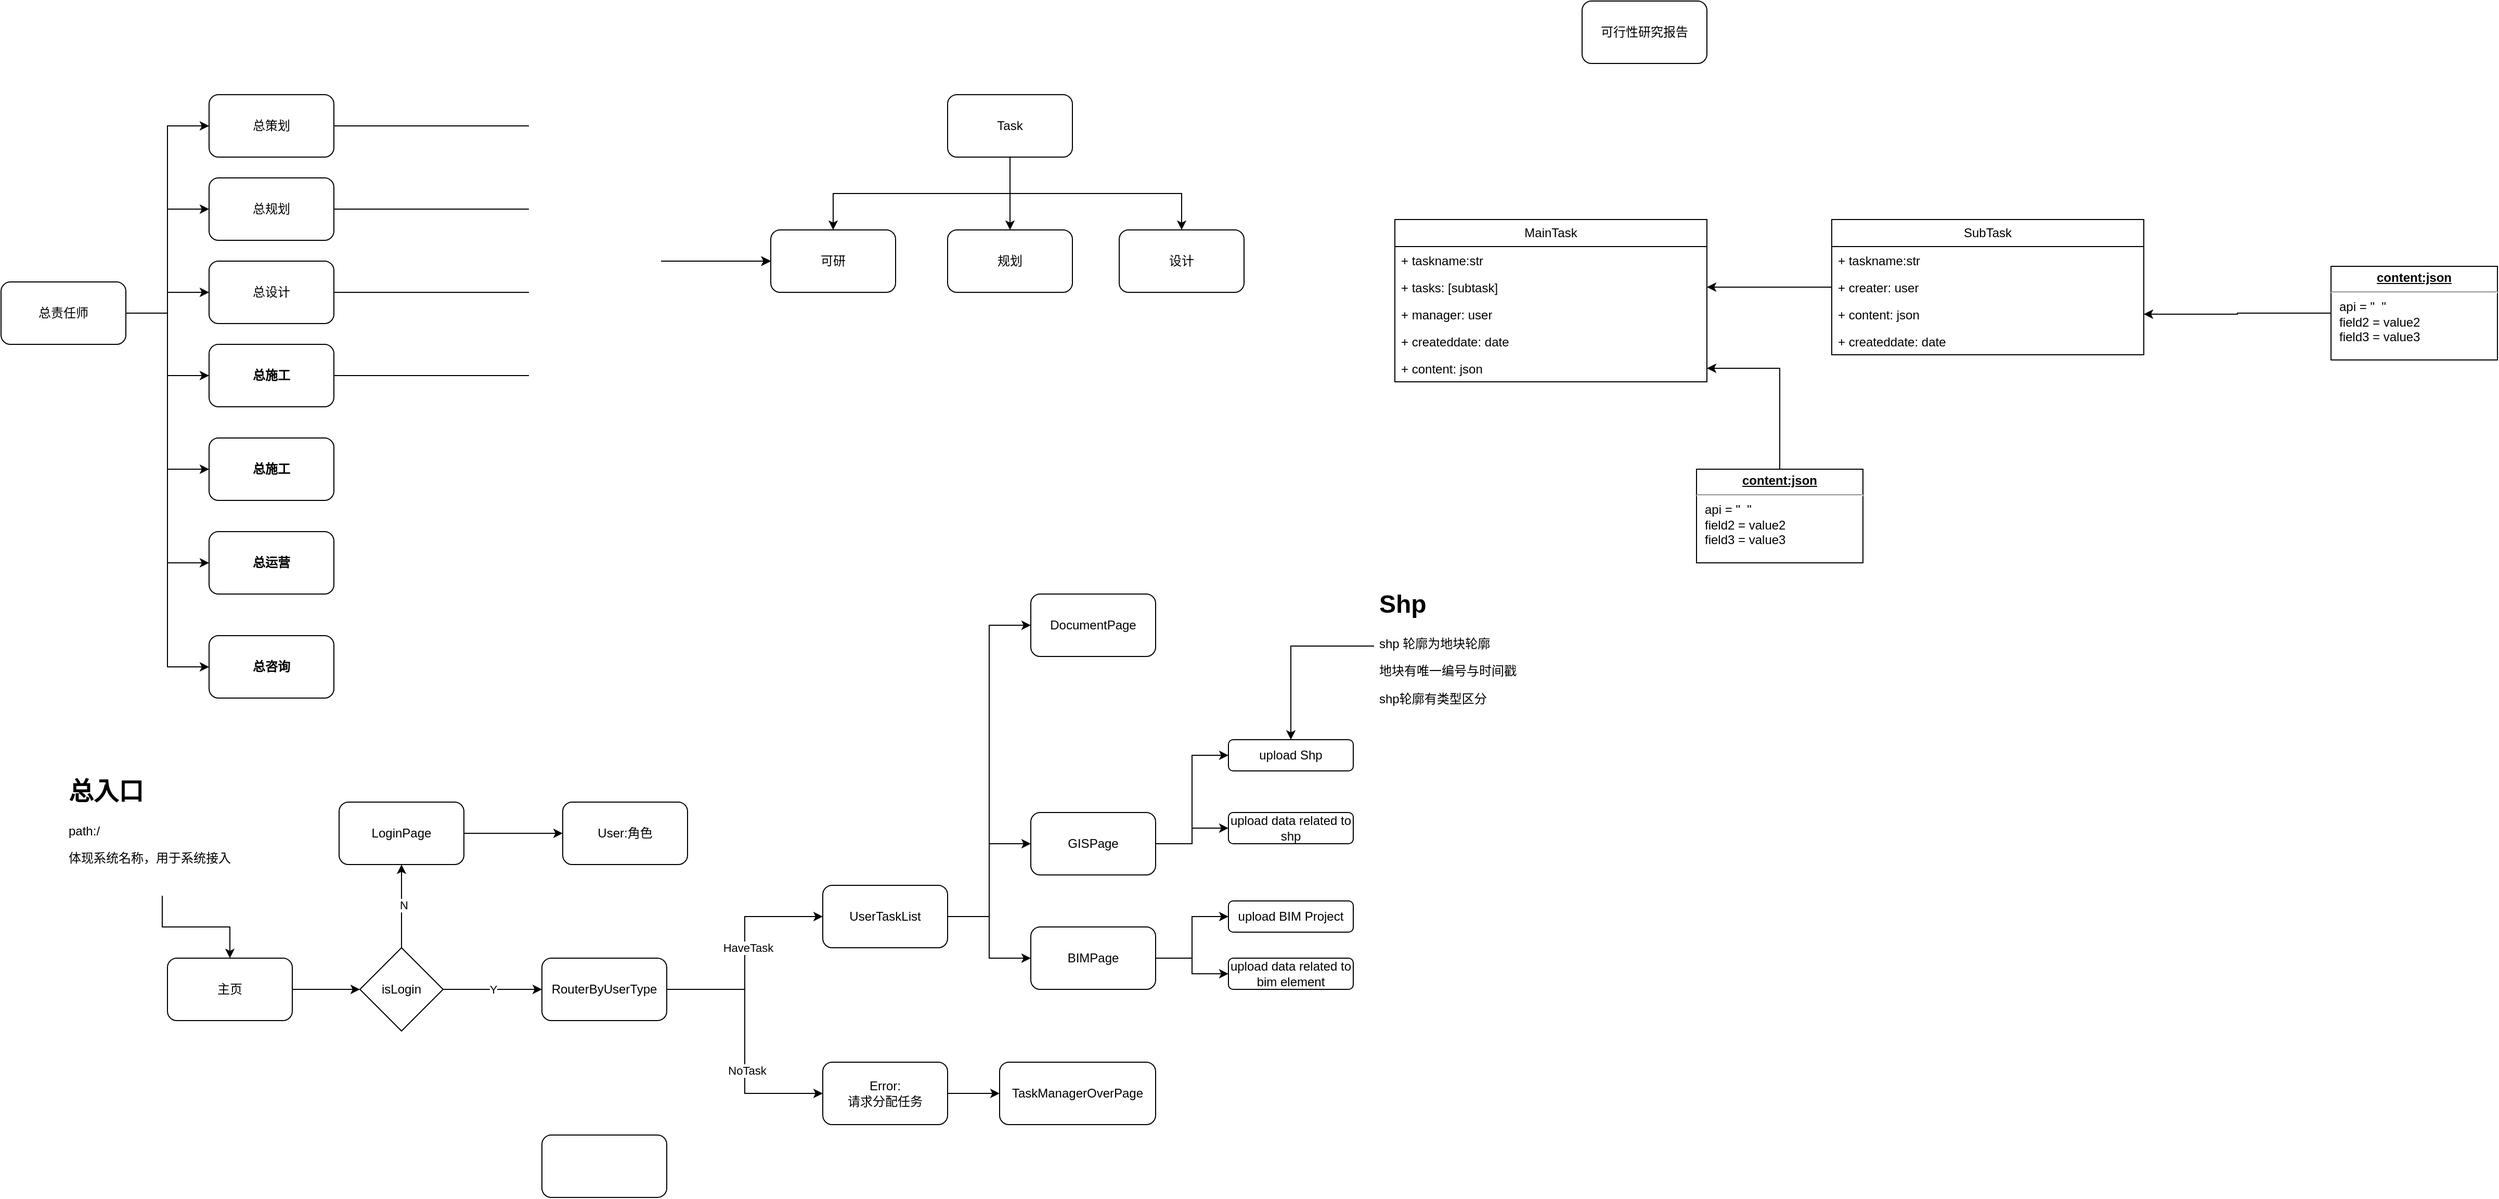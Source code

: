 <mxfile version="21.2.9" type="github">
  <diagram name="Page-1" id="kg5Vm6Oi2As0jij2HQP2">
    <mxGraphModel dx="825" dy="1592" grid="1" gridSize="10" guides="1" tooltips="1" connect="1" arrows="1" fold="1" page="1" pageScale="1" pageWidth="850" pageHeight="1100" math="0" shadow="0">
      <root>
        <mxCell id="0" />
        <mxCell id="1" parent="0" />
        <mxCell id="bjH7fD4pgpkKv8-tsCGC-4" style="edgeStyle=orthogonalEdgeStyle;rounded=0;orthogonalLoop=1;jettySize=auto;html=1;entryX=0;entryY=0.5;entryDx=0;entryDy=0;" parent="1" source="bjH7fD4pgpkKv8-tsCGC-1" target="bjH7fD4pgpkKv8-tsCGC-2" edge="1">
          <mxGeometry relative="1" as="geometry" />
        </mxCell>
        <mxCell id="bjH7fD4pgpkKv8-tsCGC-6" style="edgeStyle=orthogonalEdgeStyle;rounded=0;orthogonalLoop=1;jettySize=auto;html=1;" parent="1" source="bjH7fD4pgpkKv8-tsCGC-1" target="bjH7fD4pgpkKv8-tsCGC-5" edge="1">
          <mxGeometry relative="1" as="geometry" />
        </mxCell>
        <mxCell id="bjH7fD4pgpkKv8-tsCGC-8" style="edgeStyle=orthogonalEdgeStyle;rounded=0;orthogonalLoop=1;jettySize=auto;html=1;entryX=0;entryY=0.5;entryDx=0;entryDy=0;" parent="1" source="bjH7fD4pgpkKv8-tsCGC-1" target="bjH7fD4pgpkKv8-tsCGC-7" edge="1">
          <mxGeometry relative="1" as="geometry" />
        </mxCell>
        <mxCell id="bjH7fD4pgpkKv8-tsCGC-10" style="edgeStyle=orthogonalEdgeStyle;rounded=0;orthogonalLoop=1;jettySize=auto;html=1;entryX=0;entryY=0.5;entryDx=0;entryDy=0;" parent="1" source="bjH7fD4pgpkKv8-tsCGC-1" target="bjH7fD4pgpkKv8-tsCGC-9" edge="1">
          <mxGeometry relative="1" as="geometry" />
        </mxCell>
        <mxCell id="bjH7fD4pgpkKv8-tsCGC-12" style="edgeStyle=orthogonalEdgeStyle;rounded=0;orthogonalLoop=1;jettySize=auto;html=1;entryX=0;entryY=0.5;entryDx=0;entryDy=0;" parent="1" source="bjH7fD4pgpkKv8-tsCGC-1" target="bjH7fD4pgpkKv8-tsCGC-11" edge="1">
          <mxGeometry relative="1" as="geometry" />
        </mxCell>
        <mxCell id="bjH7fD4pgpkKv8-tsCGC-14" style="edgeStyle=orthogonalEdgeStyle;rounded=0;orthogonalLoop=1;jettySize=auto;html=1;entryX=0;entryY=0.5;entryDx=0;entryDy=0;" parent="1" source="bjH7fD4pgpkKv8-tsCGC-1" target="bjH7fD4pgpkKv8-tsCGC-13" edge="1">
          <mxGeometry relative="1" as="geometry" />
        </mxCell>
        <mxCell id="bjH7fD4pgpkKv8-tsCGC-16" style="edgeStyle=orthogonalEdgeStyle;rounded=0;orthogonalLoop=1;jettySize=auto;html=1;entryX=0;entryY=0.5;entryDx=0;entryDy=0;" parent="1" source="bjH7fD4pgpkKv8-tsCGC-1" target="bjH7fD4pgpkKv8-tsCGC-15" edge="1">
          <mxGeometry relative="1" as="geometry" />
        </mxCell>
        <mxCell id="bjH7fD4pgpkKv8-tsCGC-1" value="总责任师" style="rounded=1;whiteSpace=wrap;html=1;" parent="1" vertex="1">
          <mxGeometry x="80" y="220" width="120" height="60" as="geometry" />
        </mxCell>
        <mxCell id="bjH7fD4pgpkKv8-tsCGC-25" style="edgeStyle=orthogonalEdgeStyle;rounded=0;orthogonalLoop=1;jettySize=auto;html=1;" parent="1" source="bjH7fD4pgpkKv8-tsCGC-2" target="bjH7fD4pgpkKv8-tsCGC-20" edge="1">
          <mxGeometry relative="1" as="geometry" />
        </mxCell>
        <mxCell id="bjH7fD4pgpkKv8-tsCGC-2" value="总规划" style="rounded=1;whiteSpace=wrap;html=1;" parent="1" vertex="1">
          <mxGeometry x="280" y="120" width="120" height="60" as="geometry" />
        </mxCell>
        <mxCell id="bjH7fD4pgpkKv8-tsCGC-26" style="edgeStyle=orthogonalEdgeStyle;rounded=0;orthogonalLoop=1;jettySize=auto;html=1;entryX=0;entryY=0.5;entryDx=0;entryDy=0;" parent="1" source="bjH7fD4pgpkKv8-tsCGC-5" target="bjH7fD4pgpkKv8-tsCGC-20" edge="1">
          <mxGeometry relative="1" as="geometry" />
        </mxCell>
        <mxCell id="bjH7fD4pgpkKv8-tsCGC-5" value="总设计" style="rounded=1;whiteSpace=wrap;html=1;" parent="1" vertex="1">
          <mxGeometry x="280" y="200" width="120" height="60" as="geometry" />
        </mxCell>
        <mxCell id="bjH7fD4pgpkKv8-tsCGC-27" style="edgeStyle=orthogonalEdgeStyle;rounded=0;orthogonalLoop=1;jettySize=auto;html=1;entryX=0;entryY=0.5;entryDx=0;entryDy=0;" parent="1" source="bjH7fD4pgpkKv8-tsCGC-7" target="bjH7fD4pgpkKv8-tsCGC-20" edge="1">
          <mxGeometry relative="1" as="geometry" />
        </mxCell>
        <mxCell id="bjH7fD4pgpkKv8-tsCGC-7" value="总施工" style="rounded=1;whiteSpace=wrap;html=1;fontStyle=1" parent="1" vertex="1">
          <mxGeometry x="280" y="280" width="120" height="60" as="geometry" />
        </mxCell>
        <mxCell id="bjH7fD4pgpkKv8-tsCGC-9" value="总施工" style="rounded=1;whiteSpace=wrap;html=1;fontStyle=1" parent="1" vertex="1">
          <mxGeometry x="280" y="370" width="120" height="60" as="geometry" />
        </mxCell>
        <mxCell id="bjH7fD4pgpkKv8-tsCGC-24" style="edgeStyle=orthogonalEdgeStyle;rounded=0;orthogonalLoop=1;jettySize=auto;html=1;entryX=0;entryY=0.5;entryDx=0;entryDy=0;" parent="1" source="bjH7fD4pgpkKv8-tsCGC-11" target="bjH7fD4pgpkKv8-tsCGC-20" edge="1">
          <mxGeometry relative="1" as="geometry" />
        </mxCell>
        <mxCell id="bjH7fD4pgpkKv8-tsCGC-11" value="总策划" style="rounded=1;whiteSpace=wrap;html=1;" parent="1" vertex="1">
          <mxGeometry x="280" y="40" width="120" height="60" as="geometry" />
        </mxCell>
        <mxCell id="bjH7fD4pgpkKv8-tsCGC-13" value="总运营" style="rounded=1;whiteSpace=wrap;html=1;fontStyle=1" parent="1" vertex="1">
          <mxGeometry x="280" y="460" width="120" height="60" as="geometry" />
        </mxCell>
        <mxCell id="bjH7fD4pgpkKv8-tsCGC-15" value="总咨询" style="rounded=1;whiteSpace=wrap;html=1;fontStyle=1" parent="1" vertex="1">
          <mxGeometry x="280" y="560" width="120" height="60" as="geometry" />
        </mxCell>
        <mxCell id="bjH7fD4pgpkKv8-tsCGC-21" style="edgeStyle=orthogonalEdgeStyle;rounded=0;orthogonalLoop=1;jettySize=auto;html=1;exitX=0.5;exitY=1;exitDx=0;exitDy=0;" parent="1" source="bjH7fD4pgpkKv8-tsCGC-19" target="bjH7fD4pgpkKv8-tsCGC-20" edge="1">
          <mxGeometry relative="1" as="geometry" />
        </mxCell>
        <mxCell id="bjH7fD4pgpkKv8-tsCGC-23" style="edgeStyle=orthogonalEdgeStyle;rounded=0;orthogonalLoop=1;jettySize=auto;html=1;exitX=0.5;exitY=1;exitDx=0;exitDy=0;" parent="1" source="bjH7fD4pgpkKv8-tsCGC-19" target="bjH7fD4pgpkKv8-tsCGC-22" edge="1">
          <mxGeometry relative="1" as="geometry" />
        </mxCell>
        <mxCell id="bjH7fD4pgpkKv8-tsCGC-29" style="edgeStyle=orthogonalEdgeStyle;rounded=0;orthogonalLoop=1;jettySize=auto;html=1;" parent="1" source="bjH7fD4pgpkKv8-tsCGC-19" target="bjH7fD4pgpkKv8-tsCGC-28" edge="1">
          <mxGeometry relative="1" as="geometry" />
        </mxCell>
        <mxCell id="bjH7fD4pgpkKv8-tsCGC-19" value="&lt;div&gt;Task&lt;/div&gt;" style="rounded=1;whiteSpace=wrap;html=1;" parent="1" vertex="1">
          <mxGeometry x="990" y="40" width="120" height="60" as="geometry" />
        </mxCell>
        <mxCell id="bjH7fD4pgpkKv8-tsCGC-20" value="可研" style="rounded=1;whiteSpace=wrap;html=1;" parent="1" vertex="1">
          <mxGeometry x="820" y="170" width="120" height="60" as="geometry" />
        </mxCell>
        <mxCell id="bjH7fD4pgpkKv8-tsCGC-22" value="设计" style="rounded=1;whiteSpace=wrap;html=1;" parent="1" vertex="1">
          <mxGeometry x="1155" y="170" width="120" height="60" as="geometry" />
        </mxCell>
        <mxCell id="bjH7fD4pgpkKv8-tsCGC-28" value="规划" style="rounded=1;whiteSpace=wrap;html=1;" parent="1" vertex="1">
          <mxGeometry x="990" y="170" width="120" height="60" as="geometry" />
        </mxCell>
        <mxCell id="bjH7fD4pgpkKv8-tsCGC-30" value="MainTask" style="swimlane;fontStyle=0;childLayout=stackLayout;horizontal=1;startSize=26;fillColor=none;horizontalStack=0;resizeParent=1;resizeParentMax=0;resizeLast=0;collapsible=1;marginBottom=0;whiteSpace=wrap;html=1;" parent="1" vertex="1">
          <mxGeometry x="1420" y="160" width="300" height="156" as="geometry" />
        </mxCell>
        <mxCell id="bjH7fD4pgpkKv8-tsCGC-31" value="+ taskname:str " style="text;strokeColor=none;fillColor=none;align=left;verticalAlign=top;spacingLeft=4;spacingRight=4;overflow=hidden;rotatable=0;points=[[0,0.5],[1,0.5]];portConstraint=eastwest;whiteSpace=wrap;html=1;" parent="bjH7fD4pgpkKv8-tsCGC-30" vertex="1">
          <mxGeometry y="26" width="300" height="26" as="geometry" />
        </mxCell>
        <mxCell id="bjH7fD4pgpkKv8-tsCGC-32" value="+ tasks: [subtask]" style="text;strokeColor=none;fillColor=none;align=left;verticalAlign=top;spacingLeft=4;spacingRight=4;overflow=hidden;rotatable=0;points=[[0,0.5],[1,0.5]];portConstraint=eastwest;whiteSpace=wrap;html=1;" parent="bjH7fD4pgpkKv8-tsCGC-30" vertex="1">
          <mxGeometry y="52" width="300" height="26" as="geometry" />
        </mxCell>
        <mxCell id="bjH7fD4pgpkKv8-tsCGC-33" value="+ manager: user" style="text;strokeColor=none;fillColor=none;align=left;verticalAlign=top;spacingLeft=4;spacingRight=4;overflow=hidden;rotatable=0;points=[[0,0.5],[1,0.5]];portConstraint=eastwest;whiteSpace=wrap;html=1;" parent="bjH7fD4pgpkKv8-tsCGC-30" vertex="1">
          <mxGeometry y="78" width="300" height="26" as="geometry" />
        </mxCell>
        <mxCell id="bjH7fD4pgpkKv8-tsCGC-34" value="+ createddate: date" style="text;strokeColor=none;fillColor=none;align=left;verticalAlign=top;spacingLeft=4;spacingRight=4;overflow=hidden;rotatable=0;points=[[0,0.5],[1,0.5]];portConstraint=eastwest;whiteSpace=wrap;html=1;" parent="bjH7fD4pgpkKv8-tsCGC-30" vertex="1">
          <mxGeometry y="104" width="300" height="26" as="geometry" />
        </mxCell>
        <mxCell id="P-U0Wpn6DT08h_m5SRkQ-1" value="+ content: json" style="text;strokeColor=none;fillColor=none;align=left;verticalAlign=top;spacingLeft=4;spacingRight=4;overflow=hidden;rotatable=0;points=[[0,0.5],[1,0.5]];portConstraint=eastwest;whiteSpace=wrap;html=1;" parent="bjH7fD4pgpkKv8-tsCGC-30" vertex="1">
          <mxGeometry y="130" width="300" height="26" as="geometry" />
        </mxCell>
        <mxCell id="bjH7fD4pgpkKv8-tsCGC-51" style="edgeStyle=orthogonalEdgeStyle;rounded=0;orthogonalLoop=1;jettySize=auto;html=1;entryX=1;entryY=0.5;entryDx=0;entryDy=0;" parent="1" source="bjH7fD4pgpkKv8-tsCGC-35" target="bjH7fD4pgpkKv8-tsCGC-32" edge="1">
          <mxGeometry relative="1" as="geometry">
            <mxPoint x="1750" y="180" as="targetPoint" />
          </mxGeometry>
        </mxCell>
        <mxCell id="bjH7fD4pgpkKv8-tsCGC-35" value="SubTask" style="swimlane;fontStyle=0;childLayout=stackLayout;horizontal=1;startSize=26;fillColor=none;horizontalStack=0;resizeParent=1;resizeParentMax=0;resizeLast=0;collapsible=1;marginBottom=0;whiteSpace=wrap;html=1;" parent="1" vertex="1">
          <mxGeometry x="1840" y="160" width="300" height="130" as="geometry" />
        </mxCell>
        <mxCell id="bjH7fD4pgpkKv8-tsCGC-36" value="+ taskname:str " style="text;strokeColor=none;fillColor=none;align=left;verticalAlign=top;spacingLeft=4;spacingRight=4;overflow=hidden;rotatable=0;points=[[0,0.5],[1,0.5]];portConstraint=eastwest;whiteSpace=wrap;html=1;" parent="bjH7fD4pgpkKv8-tsCGC-35" vertex="1">
          <mxGeometry y="26" width="300" height="26" as="geometry" />
        </mxCell>
        <mxCell id="bjH7fD4pgpkKv8-tsCGC-37" value="+ creater: user" style="text;strokeColor=none;fillColor=none;align=left;verticalAlign=top;spacingLeft=4;spacingRight=4;overflow=hidden;rotatable=0;points=[[0,0.5],[1,0.5]];portConstraint=eastwest;whiteSpace=wrap;html=1;" parent="bjH7fD4pgpkKv8-tsCGC-35" vertex="1">
          <mxGeometry y="52" width="300" height="26" as="geometry" />
        </mxCell>
        <mxCell id="bjH7fD4pgpkKv8-tsCGC-38" value="+ content: json" style="text;strokeColor=none;fillColor=none;align=left;verticalAlign=top;spacingLeft=4;spacingRight=4;overflow=hidden;rotatable=0;points=[[0,0.5],[1,0.5]];portConstraint=eastwest;whiteSpace=wrap;html=1;" parent="bjH7fD4pgpkKv8-tsCGC-35" vertex="1">
          <mxGeometry y="78" width="300" height="26" as="geometry" />
        </mxCell>
        <mxCell id="bjH7fD4pgpkKv8-tsCGC-39" value="+ createddate: date" style="text;strokeColor=none;fillColor=none;align=left;verticalAlign=top;spacingLeft=4;spacingRight=4;overflow=hidden;rotatable=0;points=[[0,0.5],[1,0.5]];portConstraint=eastwest;whiteSpace=wrap;html=1;" parent="bjH7fD4pgpkKv8-tsCGC-35" vertex="1">
          <mxGeometry y="104" width="300" height="26" as="geometry" />
        </mxCell>
        <mxCell id="bjH7fD4pgpkKv8-tsCGC-50" style="edgeStyle=orthogonalEdgeStyle;rounded=0;orthogonalLoop=1;jettySize=auto;html=1;" parent="1" source="bjH7fD4pgpkKv8-tsCGC-48" target="bjH7fD4pgpkKv8-tsCGC-38" edge="1">
          <mxGeometry relative="1" as="geometry" />
        </mxCell>
        <mxCell id="bjH7fD4pgpkKv8-tsCGC-48" value="&lt;p style=&quot;margin:0px;margin-top:4px;text-align:center;text-decoration:underline;&quot;&gt;&lt;b&gt;content:json&lt;/b&gt;&lt;/p&gt;&lt;hr&gt;&lt;p style=&quot;margin:0px;margin-left:8px;&quot;&gt;api = &quot;&amp;nbsp; &quot;&lt;br&gt;field2 = value2&lt;br&gt;field3 = value3&lt;/p&gt;" style="verticalAlign=top;align=left;overflow=fill;fontSize=12;fontFamily=Helvetica;html=1;whiteSpace=wrap;" parent="1" vertex="1">
          <mxGeometry x="2320" y="205" width="160" height="90" as="geometry" />
        </mxCell>
        <mxCell id="P-U0Wpn6DT08h_m5SRkQ-3" style="edgeStyle=orthogonalEdgeStyle;rounded=0;orthogonalLoop=1;jettySize=auto;html=1;" parent="1" source="P-U0Wpn6DT08h_m5SRkQ-2" target="P-U0Wpn6DT08h_m5SRkQ-1" edge="1">
          <mxGeometry relative="1" as="geometry" />
        </mxCell>
        <mxCell id="P-U0Wpn6DT08h_m5SRkQ-2" value="&lt;p style=&quot;margin:0px;margin-top:4px;text-align:center;text-decoration:underline;&quot;&gt;&lt;b&gt;content:json&lt;/b&gt;&lt;/p&gt;&lt;hr&gt;&lt;p style=&quot;margin:0px;margin-left:8px;&quot;&gt;api = &quot;&amp;nbsp; &quot;&lt;br&gt;field2 = value2&lt;br&gt;field3 = value3&lt;/p&gt;" style="verticalAlign=top;align=left;overflow=fill;fontSize=12;fontFamily=Helvetica;html=1;whiteSpace=wrap;" parent="1" vertex="1">
          <mxGeometry x="1710" y="400" width="160" height="90" as="geometry" />
        </mxCell>
        <mxCell id="P-U0Wpn6DT08h_m5SRkQ-4" value="可行性研究报告" style="rounded=1;whiteSpace=wrap;html=1;" parent="1" vertex="1">
          <mxGeometry x="1600" y="-50" width="120" height="60" as="geometry" />
        </mxCell>
        <mxCell id="kQl6Yx525VU06WIrC9I_-7" style="edgeStyle=orthogonalEdgeStyle;rounded=0;orthogonalLoop=1;jettySize=auto;html=1;entryX=0;entryY=0.5;entryDx=0;entryDy=0;" parent="1" source="kQl6Yx525VU06WIrC9I_-1" target="kQl6Yx525VU06WIrC9I_-6" edge="1">
          <mxGeometry relative="1" as="geometry" />
        </mxCell>
        <mxCell id="kQl6Yx525VU06WIrC9I_-1" value="主页" style="rounded=1;whiteSpace=wrap;html=1;" parent="1" vertex="1">
          <mxGeometry x="240" y="870" width="120" height="60" as="geometry" />
        </mxCell>
        <mxCell id="kQl6Yx525VU06WIrC9I_-3" style="edgeStyle=orthogonalEdgeStyle;rounded=0;orthogonalLoop=1;jettySize=auto;html=1;entryX=0.5;entryY=0;entryDx=0;entryDy=0;" parent="1" source="kQl6Yx525VU06WIrC9I_-2" target="kQl6Yx525VU06WIrC9I_-1" edge="1">
          <mxGeometry relative="1" as="geometry" />
        </mxCell>
        <mxCell id="kQl6Yx525VU06WIrC9I_-2" value="&lt;h1&gt;总入口&lt;br&gt;&lt;/h1&gt;&lt;p&gt;path:/&lt;/p&gt;&lt;p&gt;体现系统名称，用于系统接入&lt;br&gt;&lt;/p&gt;" style="text;html=1;strokeColor=none;fillColor=none;spacing=5;spacingTop=-20;whiteSpace=wrap;overflow=hidden;rounded=0;" parent="1" vertex="1">
          <mxGeometry x="140" y="690" width="190" height="120" as="geometry" />
        </mxCell>
        <mxCell id="kQl6Yx525VU06WIrC9I_-9" value="Y" style="edgeStyle=orthogonalEdgeStyle;rounded=0;orthogonalLoop=1;jettySize=auto;html=1;" parent="1" source="kQl6Yx525VU06WIrC9I_-6" target="kQl6Yx525VU06WIrC9I_-8" edge="1">
          <mxGeometry relative="1" as="geometry" />
        </mxCell>
        <mxCell id="kQl6Yx525VU06WIrC9I_-11" style="edgeStyle=orthogonalEdgeStyle;rounded=0;orthogonalLoop=1;jettySize=auto;html=1;entryX=0.5;entryY=1;entryDx=0;entryDy=0;" parent="1" source="kQl6Yx525VU06WIrC9I_-6" target="kQl6Yx525VU06WIrC9I_-10" edge="1">
          <mxGeometry relative="1" as="geometry" />
        </mxCell>
        <mxCell id="kQl6Yx525VU06WIrC9I_-12" value="&lt;div&gt;N&lt;/div&gt;" style="edgeLabel;html=1;align=center;verticalAlign=middle;resizable=0;points=[];" parent="kQl6Yx525VU06WIrC9I_-11" vertex="1" connectable="0">
          <mxGeometry x="0.033" y="-2" relative="1" as="geometry">
            <mxPoint as="offset" />
          </mxGeometry>
        </mxCell>
        <mxCell id="kQl6Yx525VU06WIrC9I_-6" value="isLogin" style="rhombus;whiteSpace=wrap;html=1;" parent="1" vertex="1">
          <mxGeometry x="425" y="860" width="80" height="80" as="geometry" />
        </mxCell>
        <mxCell id="kQl6Yx525VU06WIrC9I_-14" style="edgeStyle=orthogonalEdgeStyle;rounded=0;orthogonalLoop=1;jettySize=auto;html=1;entryX=0;entryY=0.5;entryDx=0;entryDy=0;" parent="1" source="kQl6Yx525VU06WIrC9I_-8" target="kQl6Yx525VU06WIrC9I_-13" edge="1">
          <mxGeometry relative="1" as="geometry" />
        </mxCell>
        <mxCell id="kQl6Yx525VU06WIrC9I_-24" value="&lt;div&gt;HaveTask&lt;/div&gt;" style="edgeLabel;html=1;align=center;verticalAlign=middle;resizable=0;points=[];" parent="kQl6Yx525VU06WIrC9I_-14" vertex="1" connectable="0">
          <mxGeometry x="0.262" y="-3" relative="1" as="geometry">
            <mxPoint y="24" as="offset" />
          </mxGeometry>
        </mxCell>
        <mxCell id="kQl6Yx525VU06WIrC9I_-16" style="edgeStyle=orthogonalEdgeStyle;rounded=0;orthogonalLoop=1;jettySize=auto;html=1;entryX=0;entryY=0.5;entryDx=0;entryDy=0;" parent="1" source="kQl6Yx525VU06WIrC9I_-8" target="kQl6Yx525VU06WIrC9I_-15" edge="1">
          <mxGeometry relative="1" as="geometry" />
        </mxCell>
        <mxCell id="kQl6Yx525VU06WIrC9I_-17" value="NoTask" style="edgeLabel;html=1;align=center;verticalAlign=middle;resizable=0;points=[];" parent="kQl6Yx525VU06WIrC9I_-16" vertex="1" connectable="0">
          <mxGeometry x="0.219" y="2" relative="1" as="geometry">
            <mxPoint as="offset" />
          </mxGeometry>
        </mxCell>
        <mxCell id="kQl6Yx525VU06WIrC9I_-8" value="RouterByUserType" style="rounded=1;whiteSpace=wrap;html=1;" parent="1" vertex="1">
          <mxGeometry x="600" y="870" width="120" height="60" as="geometry" />
        </mxCell>
        <mxCell id="kQl6Yx525VU06WIrC9I_-20" style="edgeStyle=orthogonalEdgeStyle;rounded=0;orthogonalLoop=1;jettySize=auto;html=1;entryX=0;entryY=0.5;entryDx=0;entryDy=0;" parent="1" source="kQl6Yx525VU06WIrC9I_-10" target="kQl6Yx525VU06WIrC9I_-21" edge="1">
          <mxGeometry relative="1" as="geometry">
            <mxPoint x="600" y="750" as="targetPoint" />
          </mxGeometry>
        </mxCell>
        <mxCell id="kQl6Yx525VU06WIrC9I_-10" value="LoginPage" style="rounded=1;whiteSpace=wrap;html=1;" parent="1" vertex="1">
          <mxGeometry x="405" y="720" width="120" height="60" as="geometry" />
        </mxCell>
        <mxCell id="kQl6Yx525VU06WIrC9I_-26" style="edgeStyle=orthogonalEdgeStyle;rounded=0;orthogonalLoop=1;jettySize=auto;html=1;" parent="1" source="kQl6Yx525VU06WIrC9I_-13" target="kQl6Yx525VU06WIrC9I_-25" edge="1">
          <mxGeometry relative="1" as="geometry" />
        </mxCell>
        <mxCell id="kQl6Yx525VU06WIrC9I_-28" style="edgeStyle=orthogonalEdgeStyle;rounded=0;orthogonalLoop=1;jettySize=auto;html=1;entryX=0;entryY=0.5;entryDx=0;entryDy=0;" parent="1" source="kQl6Yx525VU06WIrC9I_-13" target="kQl6Yx525VU06WIrC9I_-27" edge="1">
          <mxGeometry relative="1" as="geometry" />
        </mxCell>
        <mxCell id="kQl6Yx525VU06WIrC9I_-30" style="edgeStyle=orthogonalEdgeStyle;rounded=0;orthogonalLoop=1;jettySize=auto;html=1;entryX=0;entryY=0.5;entryDx=0;entryDy=0;" parent="1" source="kQl6Yx525VU06WIrC9I_-13" target="kQl6Yx525VU06WIrC9I_-29" edge="1">
          <mxGeometry relative="1" as="geometry" />
        </mxCell>
        <mxCell id="kQl6Yx525VU06WIrC9I_-13" value="UserTaskList" style="rounded=1;whiteSpace=wrap;html=1;" parent="1" vertex="1">
          <mxGeometry x="870" y="800" width="120" height="60" as="geometry" />
        </mxCell>
        <mxCell id="kQl6Yx525VU06WIrC9I_-23" style="edgeStyle=orthogonalEdgeStyle;rounded=0;orthogonalLoop=1;jettySize=auto;html=1;" parent="1" source="kQl6Yx525VU06WIrC9I_-15" target="kQl6Yx525VU06WIrC9I_-22" edge="1">
          <mxGeometry relative="1" as="geometry" />
        </mxCell>
        <mxCell id="kQl6Yx525VU06WIrC9I_-15" value="&lt;div&gt;Error:&lt;/div&gt;&lt;div&gt;请求分配任务&lt;br&gt;&lt;/div&gt;" style="rounded=1;whiteSpace=wrap;html=1;" parent="1" vertex="1">
          <mxGeometry x="870" y="970" width="120" height="60" as="geometry" />
        </mxCell>
        <mxCell id="kQl6Yx525VU06WIrC9I_-18" value="" style="rounded=1;whiteSpace=wrap;html=1;" parent="1" vertex="1">
          <mxGeometry x="600" y="1040" width="120" height="60" as="geometry" />
        </mxCell>
        <mxCell id="kQl6Yx525VU06WIrC9I_-21" value="User:角色" style="rounded=1;whiteSpace=wrap;html=1;" parent="1" vertex="1">
          <mxGeometry x="620" y="720" width="120" height="60" as="geometry" />
        </mxCell>
        <mxCell id="kQl6Yx525VU06WIrC9I_-22" value="TaskManagerOverPage" style="rounded=1;whiteSpace=wrap;html=1;" parent="1" vertex="1">
          <mxGeometry x="1040" y="970" width="150" height="60" as="geometry" />
        </mxCell>
        <mxCell id="-hdn9V74eqMFqrb6K3PR-8" style="edgeStyle=orthogonalEdgeStyle;rounded=0;orthogonalLoop=1;jettySize=auto;html=1;entryX=0;entryY=0.5;entryDx=0;entryDy=0;" edge="1" parent="1" source="kQl6Yx525VU06WIrC9I_-25" target="-hdn9V74eqMFqrb6K3PR-7">
          <mxGeometry relative="1" as="geometry" />
        </mxCell>
        <mxCell id="-hdn9V74eqMFqrb6K3PR-10" style="edgeStyle=orthogonalEdgeStyle;rounded=0;orthogonalLoop=1;jettySize=auto;html=1;" edge="1" parent="1" source="kQl6Yx525VU06WIrC9I_-25" target="-hdn9V74eqMFqrb6K3PR-9">
          <mxGeometry relative="1" as="geometry" />
        </mxCell>
        <mxCell id="kQl6Yx525VU06WIrC9I_-25" value="BIMPage" style="rounded=1;whiteSpace=wrap;html=1;" parent="1" vertex="1">
          <mxGeometry x="1070" y="840" width="120" height="60" as="geometry" />
        </mxCell>
        <mxCell id="-hdn9V74eqMFqrb6K3PR-2" style="edgeStyle=orthogonalEdgeStyle;rounded=0;orthogonalLoop=1;jettySize=auto;html=1;entryX=0;entryY=0.5;entryDx=0;entryDy=0;" edge="1" parent="1" source="kQl6Yx525VU06WIrC9I_-27" target="-hdn9V74eqMFqrb6K3PR-1">
          <mxGeometry relative="1" as="geometry" />
        </mxCell>
        <mxCell id="-hdn9V74eqMFqrb6K3PR-6" style="edgeStyle=orthogonalEdgeStyle;rounded=0;orthogonalLoop=1;jettySize=auto;html=1;" edge="1" parent="1" source="kQl6Yx525VU06WIrC9I_-27" target="-hdn9V74eqMFqrb6K3PR-5">
          <mxGeometry relative="1" as="geometry" />
        </mxCell>
        <mxCell id="kQl6Yx525VU06WIrC9I_-27" value="GISPage" style="rounded=1;whiteSpace=wrap;html=1;" parent="1" vertex="1">
          <mxGeometry x="1070" y="730" width="120" height="60" as="geometry" />
        </mxCell>
        <mxCell id="kQl6Yx525VU06WIrC9I_-29" value="DocumentPage" style="rounded=1;whiteSpace=wrap;html=1;" parent="1" vertex="1">
          <mxGeometry x="1070" y="520" width="120" height="60" as="geometry" />
        </mxCell>
        <mxCell id="-hdn9V74eqMFqrb6K3PR-1" value="upload Shp" style="rounded=1;whiteSpace=wrap;html=1;" vertex="1" parent="1">
          <mxGeometry x="1260" y="660" width="120" height="30" as="geometry" />
        </mxCell>
        <mxCell id="-hdn9V74eqMFqrb6K3PR-4" style="edgeStyle=orthogonalEdgeStyle;rounded=0;orthogonalLoop=1;jettySize=auto;html=1;entryX=0.5;entryY=0;entryDx=0;entryDy=0;" edge="1" parent="1" source="-hdn9V74eqMFqrb6K3PR-3" target="-hdn9V74eqMFqrb6K3PR-1">
          <mxGeometry relative="1" as="geometry" />
        </mxCell>
        <mxCell id="-hdn9V74eqMFqrb6K3PR-3" value="&lt;h1&gt;Shp&lt;/h1&gt;&lt;p&gt;shp 轮廓为地块轮廓&lt;/p&gt;&lt;p&gt;地块有唯一编号与时间戳&lt;/p&gt;&lt;p&gt;shp轮廓有类型区分&lt;br&gt;&lt;/p&gt;" style="text;html=1;strokeColor=none;fillColor=none;spacing=5;spacingTop=-20;whiteSpace=wrap;overflow=hidden;rounded=0;" vertex="1" parent="1">
          <mxGeometry x="1400" y="510" width="190" height="120" as="geometry" />
        </mxCell>
        <mxCell id="-hdn9V74eqMFqrb6K3PR-5" value="upload data related to shp" style="rounded=1;whiteSpace=wrap;html=1;" vertex="1" parent="1">
          <mxGeometry x="1260" y="730" width="120" height="30" as="geometry" />
        </mxCell>
        <mxCell id="-hdn9V74eqMFqrb6K3PR-7" value="upload BIM Project" style="rounded=1;whiteSpace=wrap;html=1;" vertex="1" parent="1">
          <mxGeometry x="1260" y="815" width="120" height="30" as="geometry" />
        </mxCell>
        <mxCell id="-hdn9V74eqMFqrb6K3PR-9" value="upload data related to bim element" style="rounded=1;whiteSpace=wrap;html=1;" vertex="1" parent="1">
          <mxGeometry x="1260" y="870" width="120" height="30" as="geometry" />
        </mxCell>
      </root>
    </mxGraphModel>
  </diagram>
</mxfile>
